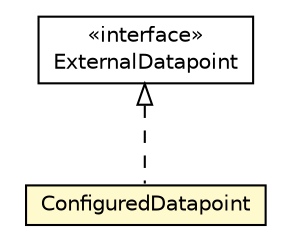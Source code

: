 #!/usr/local/bin/dot
#
# Class diagram 
# Generated by UMLGraph version R5_6-24-gf6e263 (http://www.umlgraph.org/)
#

digraph G {
	edge [fontname="Helvetica",fontsize=10,labelfontname="Helvetica",labelfontsize=10];
	node [fontname="Helvetica",fontsize=10,shape=plaintext];
	nodesep=0.25;
	ranksep=0.5;
	// org.universAAL.lddi.abstraction.ExternalDatapoint
	c116964 [label=<<table title="org.universAAL.lddi.abstraction.ExternalDatapoint" border="0" cellborder="1" cellspacing="0" cellpadding="2" port="p" href="../../ExternalDatapoint.html">
		<tr><td><table border="0" cellspacing="0" cellpadding="1">
<tr><td align="center" balign="center"> &#171;interface&#187; </td></tr>
<tr><td align="center" balign="center"> ExternalDatapoint </td></tr>
		</table></td></tr>
		</table>>, URL="../../ExternalDatapoint.html", fontname="Helvetica", fontcolor="black", fontsize=10.0];
	// org.universAAL.lddi.abstraction.config.data.ConfiguredDatapoint
	c116973 [label=<<table title="org.universAAL.lddi.abstraction.config.data.ConfiguredDatapoint" border="0" cellborder="1" cellspacing="0" cellpadding="2" port="p" bgcolor="lemonChiffon" href="./ConfiguredDatapoint.html">
		<tr><td><table border="0" cellspacing="0" cellpadding="1">
<tr><td align="center" balign="center"> ConfiguredDatapoint </td></tr>
		</table></td></tr>
		</table>>, URL="./ConfiguredDatapoint.html", fontname="Helvetica", fontcolor="black", fontsize=10.0];
	//org.universAAL.lddi.abstraction.config.data.ConfiguredDatapoint implements org.universAAL.lddi.abstraction.ExternalDatapoint
	c116964:p -> c116973:p [dir=back,arrowtail=empty,style=dashed];
}

